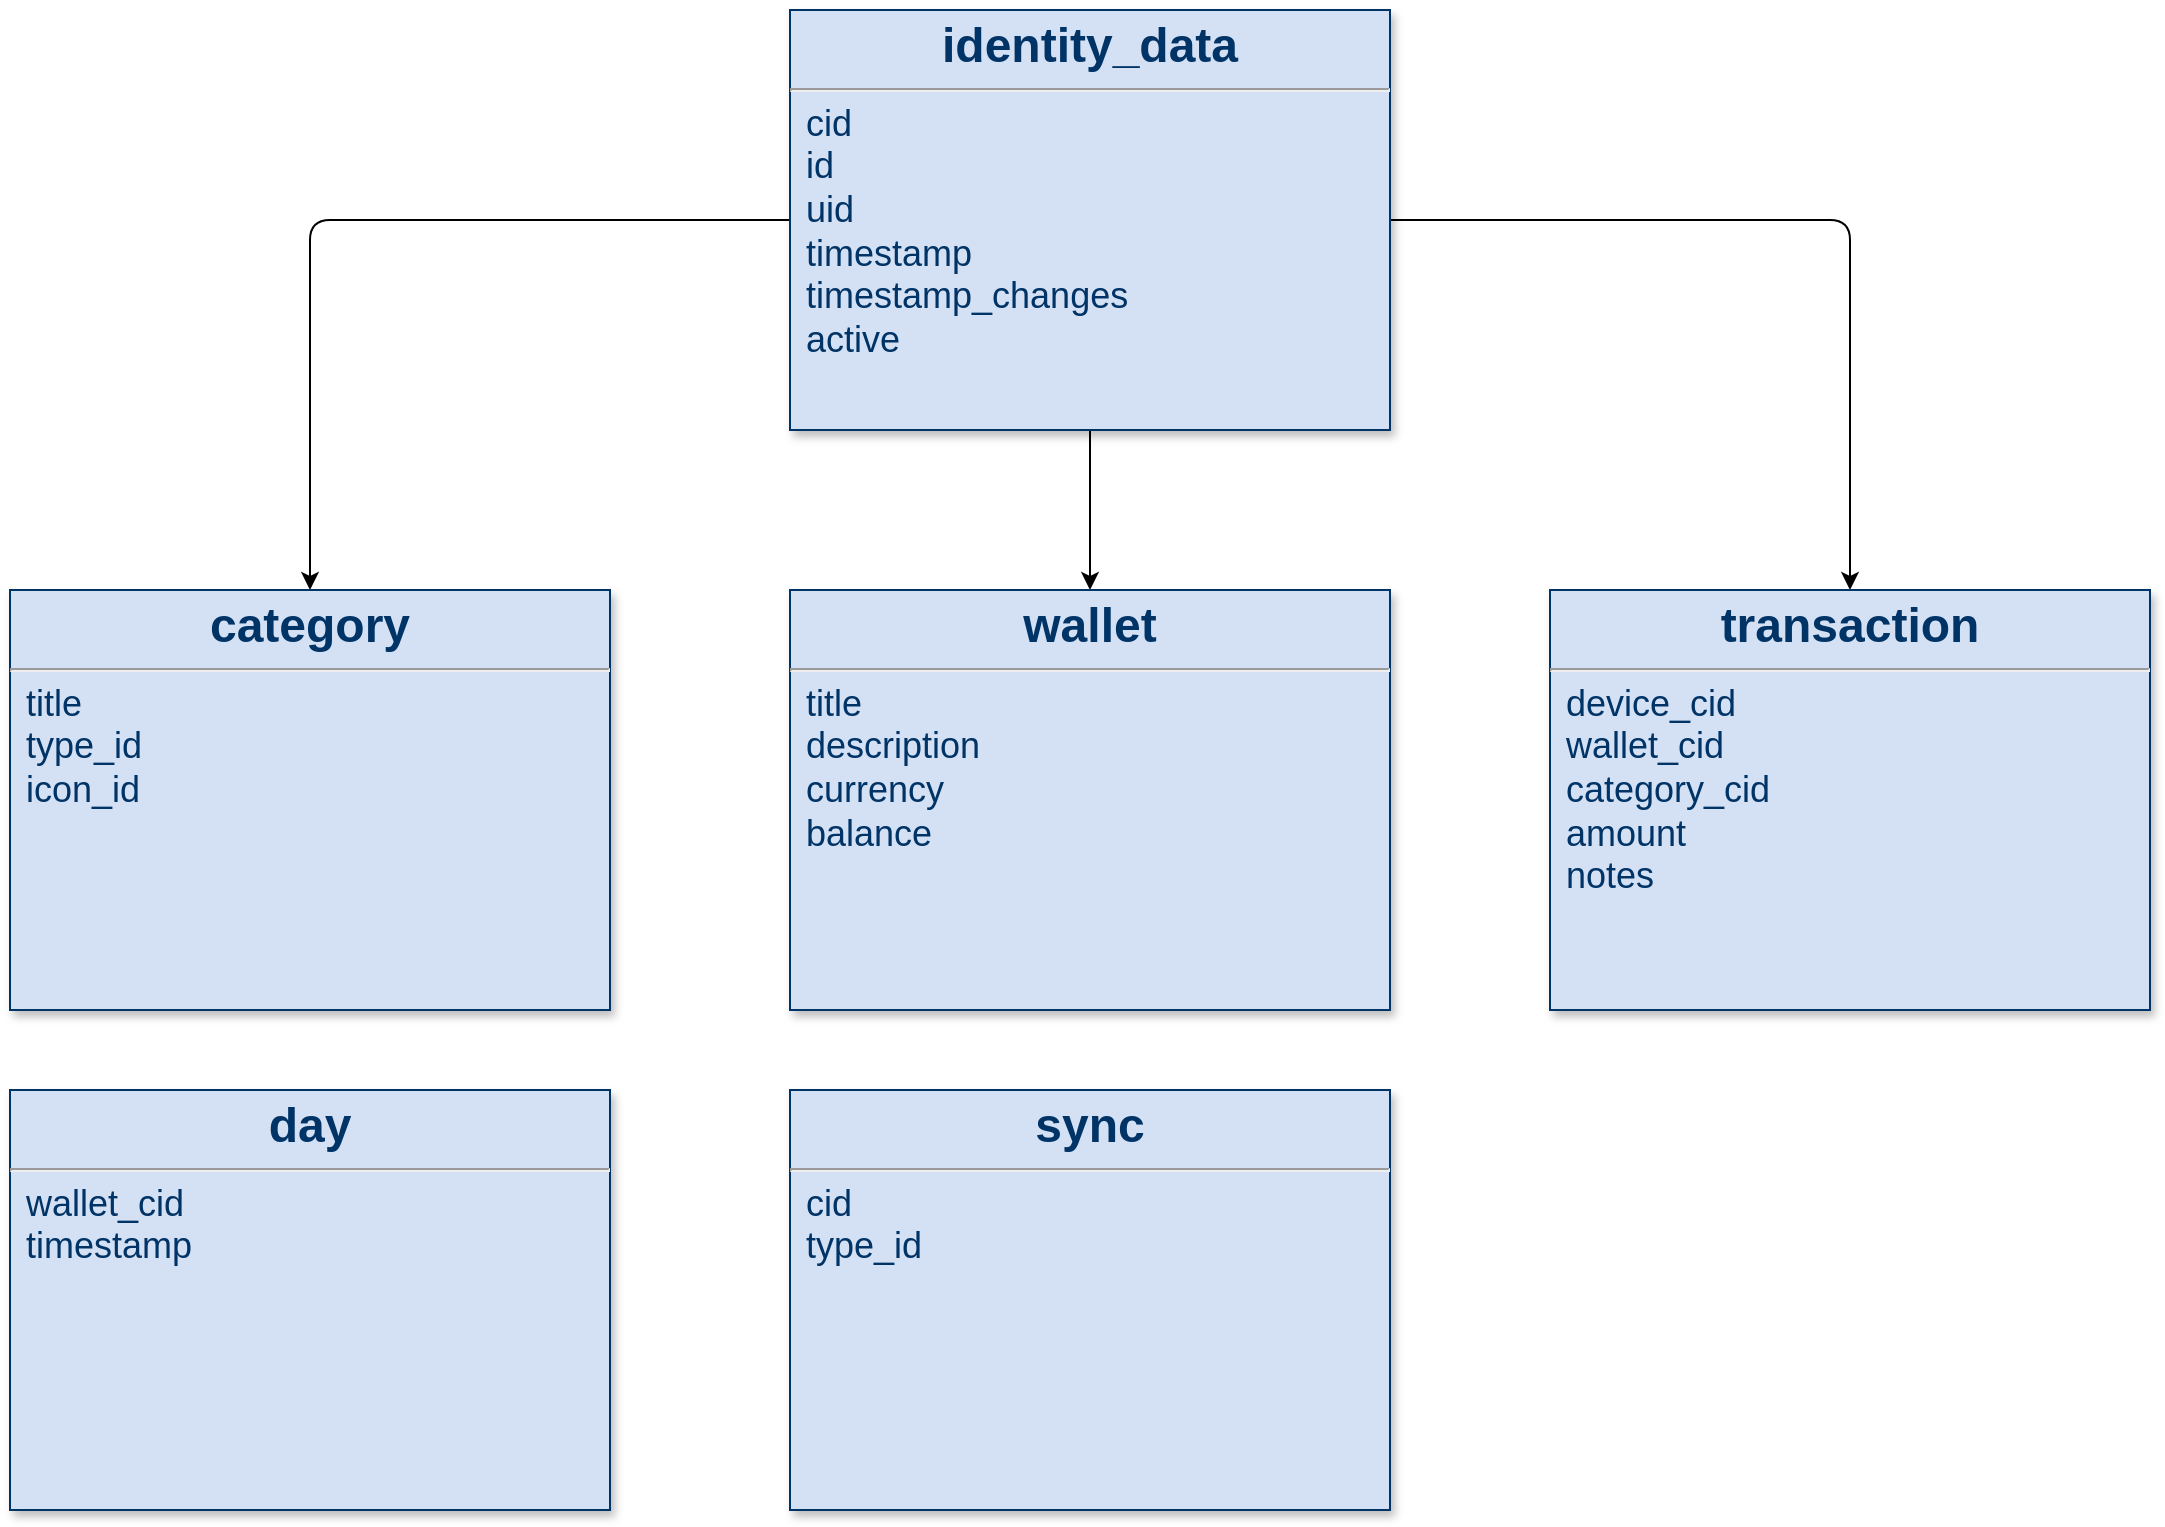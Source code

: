 <mxfile version="18.0.2" type="github">
  <diagram name="Page-1" id="efa7a0a1-bf9b-a30e-e6df-94a7791c09e9">
    <mxGraphModel dx="946" dy="648" grid="1" gridSize="10" guides="1" tooltips="1" connect="1" arrows="1" fold="1" page="1" pageScale="1" pageWidth="826" pageHeight="1169" background="none" math="0" shadow="0">
      <root>
        <mxCell id="0" />
        <mxCell id="1" parent="0" />
        <mxCell id="45uZOOmrBHk3ZVhSTvLE-119" value="" style="edgeStyle=orthogonalEdgeStyle;rounded=1;orthogonalLoop=1;jettySize=auto;html=1;fontSize=18;" parent="1" source="25" target="45uZOOmrBHk3ZVhSTvLE-118" edge="1">
          <mxGeometry relative="1" as="geometry" />
        </mxCell>
        <mxCell id="45uZOOmrBHk3ZVhSTvLE-121" value="" style="edgeStyle=orthogonalEdgeStyle;rounded=1;orthogonalLoop=1;jettySize=auto;html=1;fontSize=18;" parent="1" source="25" target="45uZOOmrBHk3ZVhSTvLE-120" edge="1">
          <mxGeometry relative="1" as="geometry" />
        </mxCell>
        <mxCell id="45uZOOmrBHk3ZVhSTvLE-123" value="" style="edgeStyle=orthogonalEdgeStyle;rounded=1;orthogonalLoop=1;jettySize=auto;html=1;fontSize=18;" parent="1" source="25" target="45uZOOmrBHk3ZVhSTvLE-122" edge="1">
          <mxGeometry relative="1" as="geometry" />
        </mxCell>
        <mxCell id="25" value="&lt;p style=&quot;margin: 4px 0px 0px ; text-align: center&quot;&gt;&lt;strong&gt;&lt;font style=&quot;font-size: 24px&quot;&gt;identity_data&lt;/font&gt;&lt;/strong&gt;&lt;/p&gt;&lt;hr&gt;&lt;p style=&quot;margin: 0px ; margin-left: 8px&quot;&gt;&lt;font style=&quot;font-size: 18px&quot;&gt;cid&lt;/font&gt;&lt;/p&gt;&lt;p style=&quot;margin: 0px ; margin-left: 8px&quot;&gt;&lt;font style=&quot;font-size: 18px&quot;&gt;id&lt;/font&gt;&lt;/p&gt;&lt;p style=&quot;margin: 0px ; margin-left: 8px&quot;&gt;&lt;font style=&quot;font-size: 18px&quot;&gt;uid&amp;nbsp;&lt;/font&gt;&lt;/p&gt;&lt;p style=&quot;margin: 0px ; margin-left: 8px&quot;&gt;&lt;font style=&quot;font-size: 18px&quot;&gt;timestamp&lt;/font&gt;&lt;/p&gt;&lt;p style=&quot;margin: 0px ; margin-left: 8px&quot;&gt;&lt;font style=&quot;font-size: 18px&quot;&gt;timestamp_changes&lt;/font&gt;&lt;/p&gt;&lt;p style=&quot;margin: 0px ; margin-left: 8px&quot;&gt;&lt;font style=&quot;font-size: 18px&quot;&gt;active&lt;/font&gt;&lt;/p&gt;&lt;p style=&quot;margin: 0px ; margin-left: 8px&quot;&gt;&lt;font size=&quot;3&quot;&gt;&lt;br&gt;&lt;/font&gt;&lt;/p&gt;" style="verticalAlign=top;align=left;overflow=fill;fontSize=12;fontFamily=Helvetica;html=1;strokeColor=#003366;shadow=1;fillColor=#D4E1F5;fontColor=#003366" parent="1" vertex="1">
          <mxGeometry x="430" y="20" width="300" height="210" as="geometry" />
        </mxCell>
        <mxCell id="45uZOOmrBHk3ZVhSTvLE-118" value="&lt;p style=&quot;margin: 4px 0px 0px ; text-align: center&quot;&gt;&lt;strong&gt;&lt;font style=&quot;font-size: 24px&quot;&gt;category&lt;/font&gt;&lt;/strong&gt;&lt;/p&gt;&lt;hr&gt;&lt;p style=&quot;margin: 0px ; margin-left: 8px&quot;&gt;&lt;font size=&quot;4&quot;&gt;title&amp;nbsp;&lt;/font&gt;&lt;/p&gt;&lt;p style=&quot;margin: 0px ; margin-left: 8px&quot;&gt;&lt;font size=&quot;4&quot;&gt;type_id&lt;/font&gt;&lt;/p&gt;&lt;p style=&quot;margin: 0px ; margin-left: 8px&quot;&gt;&lt;font size=&quot;4&quot;&gt;icon_id&lt;/font&gt;&lt;/p&gt;&lt;p style=&quot;margin: 0px ; margin-left: 8px&quot;&gt;&lt;font size=&quot;3&quot;&gt;&lt;br&gt;&lt;/font&gt;&lt;/p&gt;" style="verticalAlign=top;align=left;overflow=fill;fontSize=12;fontFamily=Helvetica;html=1;strokeColor=#003366;shadow=1;fillColor=#D4E1F5;fontColor=#003366" parent="1" vertex="1">
          <mxGeometry x="40" y="310" width="300" height="210" as="geometry" />
        </mxCell>
        <mxCell id="45uZOOmrBHk3ZVhSTvLE-120" value="&lt;p style=&quot;margin: 4px 0px 0px ; text-align: center&quot;&gt;&lt;strong&gt;&lt;font style=&quot;font-size: 24px&quot;&gt;wallet&lt;/font&gt;&lt;/strong&gt;&lt;/p&gt;&lt;hr&gt;&lt;p style=&quot;margin: 0px ; margin-left: 8px&quot;&gt;&lt;font size=&quot;4&quot;&gt;title&lt;/font&gt;&lt;/p&gt;&lt;p style=&quot;margin: 0px ; margin-left: 8px&quot;&gt;&lt;font size=&quot;4&quot;&gt;description&lt;/font&gt;&lt;/p&gt;&lt;p style=&quot;margin: 0px ; margin-left: 8px&quot;&gt;&lt;font size=&quot;4&quot;&gt;currency&lt;/font&gt;&lt;/p&gt;&lt;p style=&quot;margin: 0px ; margin-left: 8px&quot;&gt;&lt;font size=&quot;4&quot;&gt;balance&lt;/font&gt;&lt;/p&gt;&lt;p style=&quot;margin: 0px ; margin-left: 8px&quot;&gt;&lt;font size=&quot;3&quot;&gt;&lt;br&gt;&lt;/font&gt;&lt;/p&gt;" style="verticalAlign=top;align=left;overflow=fill;fontSize=12;fontFamily=Helvetica;html=1;strokeColor=#003366;shadow=1;fillColor=#D4E1F5;fontColor=#003366" parent="1" vertex="1">
          <mxGeometry x="430" y="310" width="300" height="210" as="geometry" />
        </mxCell>
        <mxCell id="45uZOOmrBHk3ZVhSTvLE-122" value="&lt;p style=&quot;margin: 4px 0px 0px ; text-align: center&quot;&gt;&lt;strong&gt;&lt;font style=&quot;font-size: 24px&quot;&gt;transaction&lt;/font&gt;&lt;/strong&gt;&lt;/p&gt;&lt;hr&gt;&lt;p style=&quot;margin: 0px ; margin-left: 8px&quot;&gt;&lt;font size=&quot;4&quot;&gt;device_cid&lt;/font&gt;&lt;/p&gt;&lt;p style=&quot;margin: 0px ; margin-left: 8px&quot;&gt;&lt;font size=&quot;4&quot;&gt;wallet_cid&lt;/font&gt;&lt;/p&gt;&lt;p style=&quot;margin: 0px ; margin-left: 8px&quot;&gt;&lt;font size=&quot;4&quot;&gt;category_cid&lt;/font&gt;&lt;/p&gt;&lt;p style=&quot;margin: 0px ; margin-left: 8px&quot;&gt;&lt;font size=&quot;4&quot;&gt;amount&lt;/font&gt;&lt;/p&gt;&lt;p style=&quot;margin: 0px ; margin-left: 8px&quot;&gt;&lt;font size=&quot;4&quot;&gt;notes&lt;/font&gt;&lt;/p&gt;&lt;p style=&quot;margin: 0px ; margin-left: 8px&quot;&gt;&lt;font size=&quot;3&quot;&gt;&lt;br&gt;&lt;/font&gt;&lt;/p&gt;" style="verticalAlign=top;align=left;overflow=fill;fontSize=12;fontFamily=Helvetica;html=1;strokeColor=#003366;shadow=1;fillColor=#D4E1F5;fontColor=#003366" parent="1" vertex="1">
          <mxGeometry x="810" y="310" width="300" height="210" as="geometry" />
        </mxCell>
        <mxCell id="TmHXgZrtmzF2lN_VMWzO-25" value="&lt;p style=&quot;margin: 4px 0px 0px ; text-align: center&quot;&gt;&lt;strong&gt;&lt;font style=&quot;font-size: 24px&quot;&gt;day&lt;/font&gt;&lt;/strong&gt;&lt;/p&gt;&lt;hr&gt;&lt;p style=&quot;margin: 0px ; margin-left: 8px&quot;&gt;&lt;font size=&quot;4&quot;&gt;wallet_cid&lt;/font&gt;&lt;/p&gt;&lt;p style=&quot;margin: 0px ; margin-left: 8px&quot;&gt;&lt;font size=&quot;4&quot;&gt;timestamp&lt;/font&gt;&lt;/p&gt;&lt;p style=&quot;margin: 0px ; margin-left: 8px&quot;&gt;&lt;font size=&quot;3&quot;&gt;&lt;br&gt;&lt;/font&gt;&lt;/p&gt;" style="verticalAlign=top;align=left;overflow=fill;fontSize=12;fontFamily=Helvetica;html=1;strokeColor=#003366;shadow=1;fillColor=#D4E1F5;fontColor=#003366" vertex="1" parent="1">
          <mxGeometry x="40" y="560" width="300" height="210" as="geometry" />
        </mxCell>
        <mxCell id="TmHXgZrtmzF2lN_VMWzO-26" value="&lt;p style=&quot;margin: 4px 0px 0px ; text-align: center&quot;&gt;&lt;strong&gt;&lt;font style=&quot;font-size: 24px&quot;&gt;sync&lt;/font&gt;&lt;/strong&gt;&lt;/p&gt;&lt;hr&gt;&lt;p style=&quot;margin: 0px ; margin-left: 8px&quot;&gt;&lt;font size=&quot;4&quot;&gt;cid&lt;/font&gt;&lt;/p&gt;&lt;p style=&quot;margin: 0px ; margin-left: 8px&quot;&gt;&lt;font size=&quot;4&quot;&gt;type_id&lt;/font&gt;&lt;/p&gt;&lt;p style=&quot;margin: 0px ; margin-left: 8px&quot;&gt;&lt;font size=&quot;3&quot;&gt;&lt;br&gt;&lt;/font&gt;&lt;/p&gt;" style="verticalAlign=top;align=left;overflow=fill;fontSize=12;fontFamily=Helvetica;html=1;strokeColor=#003366;shadow=1;fillColor=#D4E1F5;fontColor=#003366" vertex="1" parent="1">
          <mxGeometry x="430" y="560" width="300" height="210" as="geometry" />
        </mxCell>
      </root>
    </mxGraphModel>
  </diagram>
</mxfile>
